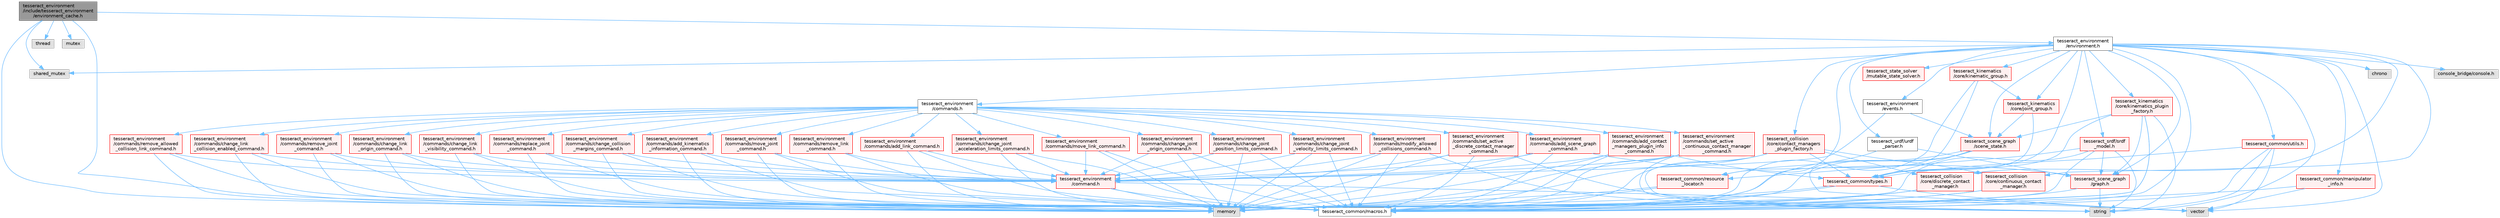 digraph "tesseract_environment/include/tesseract_environment/environment_cache.h"
{
 // LATEX_PDF_SIZE
  bgcolor="transparent";
  edge [fontname=Helvetica,fontsize=10,labelfontname=Helvetica,labelfontsize=10];
  node [fontname=Helvetica,fontsize=10,shape=box,height=0.2,width=0.4];
  Node1 [label="tesseract_environment\l/include/tesseract_environment\l/environment_cache.h",height=0.2,width=0.4,color="gray40", fillcolor="grey60", style="filled", fontcolor="black",tooltip="A environment cache."];
  Node1 -> Node2 [color="steelblue1",style="solid"];
  Node2 [label="tesseract_common/macros.h",height=0.2,width=0.4,color="grey40", fillcolor="white", style="filled",URL="$de/d3c/macros_8h.html",tooltip="Common Tesseract Macros."];
  Node1 -> Node3 [color="steelblue1",style="solid"];
  Node3 [label="memory",height=0.2,width=0.4,color="grey60", fillcolor="#E0E0E0", style="filled",tooltip=" "];
  Node1 -> Node4 [color="steelblue1",style="solid"];
  Node4 [label="thread",height=0.2,width=0.4,color="grey60", fillcolor="#E0E0E0", style="filled",tooltip=" "];
  Node1 -> Node5 [color="steelblue1",style="solid"];
  Node5 [label="mutex",height=0.2,width=0.4,color="grey60", fillcolor="#E0E0E0", style="filled",tooltip=" "];
  Node1 -> Node6 [color="steelblue1",style="solid"];
  Node6 [label="shared_mutex",height=0.2,width=0.4,color="grey60", fillcolor="#E0E0E0", style="filled",tooltip=" "];
  Node1 -> Node7 [color="steelblue1",style="solid"];
  Node7 [label="tesseract_environment\l/environment.h",height=0.2,width=0.4,color="grey40", fillcolor="white", style="filled",URL="$de/d26/environment_8h.html",tooltip=" "];
  Node7 -> Node2 [color="steelblue1",style="solid"];
  Node7 -> Node8 [color="steelblue1",style="solid"];
  Node8 [label="vector",height=0.2,width=0.4,color="grey60", fillcolor="#E0E0E0", style="filled",tooltip=" "];
  Node7 -> Node9 [color="steelblue1",style="solid"];
  Node9 [label="string",height=0.2,width=0.4,color="grey60", fillcolor="#E0E0E0", style="filled",tooltip=" "];
  Node7 -> Node6 [color="steelblue1",style="solid"];
  Node7 -> Node10 [color="steelblue1",style="solid"];
  Node10 [label="chrono",height=0.2,width=0.4,color="grey60", fillcolor="#E0E0E0", style="filled",tooltip=" "];
  Node7 -> Node11 [color="steelblue1",style="solid"];
  Node11 [label="console_bridge/console.h",height=0.2,width=0.4,color="grey60", fillcolor="#E0E0E0", style="filled",tooltip=" "];
  Node7 -> Node12 [color="steelblue1",style="solid"];
  Node12 [label="tesseract_environment\l/commands.h",height=0.2,width=0.4,color="grey40", fillcolor="white", style="filled",URL="$d5/d90/commands_8h.html",tooltip="This contains classes for recording operations applied to the environment for tracking changes...."];
  Node12 -> Node13 [color="steelblue1",style="solid"];
  Node13 [label="tesseract_environment\l/commands/add_contact\l_managers_plugin_info\l_command.h",height=0.2,width=0.4,color="red", fillcolor="#FFF0F0", style="filled",URL="$db/d41/add__contact__managers__plugin__info__command_8h.html",tooltip="Used to add contact managers plugin info to the environment."];
  Node13 -> Node2 [color="steelblue1",style="solid"];
  Node13 -> Node3 [color="steelblue1",style="solid"];
  Node13 -> Node15 [color="steelblue1",style="solid"];
  Node15 [label="tesseract_environment\l/command.h",height=0.2,width=0.4,color="red", fillcolor="#FFF0F0", style="filled",URL="$d0/d09/command_8h.html",tooltip="This contains classes for recording operations applied to the environment for tracking changes...."];
  Node15 -> Node2 [color="steelblue1",style="solid"];
  Node15 -> Node3 [color="steelblue1",style="solid"];
  Node15 -> Node8 [color="steelblue1",style="solid"];
  Node13 -> Node16 [color="steelblue1",style="solid"];
  Node16 [label="tesseract_common/types.h",height=0.2,width=0.4,color="red", fillcolor="#FFF0F0", style="filled",URL="$dd/ddb/tesseract__common_2include_2tesseract__common_2types_8h.html",tooltip="Common Tesseract Types."];
  Node16 -> Node2 [color="steelblue1",style="solid"];
  Node16 -> Node8 [color="steelblue1",style="solid"];
  Node16 -> Node3 [color="steelblue1",style="solid"];
  Node12 -> Node27 [color="steelblue1",style="solid"];
  Node27 [label="tesseract_environment\l/commands/add_link_command.h",height=0.2,width=0.4,color="red", fillcolor="#FFF0F0", style="filled",URL="$da/db7/add__link__command_8h.html",tooltip="Used to add link and joint to environment."];
  Node27 -> Node2 [color="steelblue1",style="solid"];
  Node27 -> Node3 [color="steelblue1",style="solid"];
  Node27 -> Node15 [color="steelblue1",style="solid"];
  Node12 -> Node32 [color="steelblue1",style="solid"];
  Node32 [label="tesseract_environment\l/commands/add_kinematics\l_information_command.h",height=0.2,width=0.4,color="red", fillcolor="#FFF0F0", style="filled",URL="$d6/d07/add__kinematics__information__command_8h.html",tooltip="Used to kinematics information to the environment."];
  Node32 -> Node2 [color="steelblue1",style="solid"];
  Node32 -> Node3 [color="steelblue1",style="solid"];
  Node32 -> Node15 [color="steelblue1",style="solid"];
  Node12 -> Node43 [color="steelblue1",style="solid"];
  Node43 [label="tesseract_environment\l/commands/add_scene_graph\l_command.h",height=0.2,width=0.4,color="red", fillcolor="#FFF0F0", style="filled",URL="$df/ddd/add__scene__graph__command_8h.html",tooltip="Used to add scene graph to the environment."];
  Node43 -> Node2 [color="steelblue1",style="solid"];
  Node43 -> Node3 [color="steelblue1",style="solid"];
  Node43 -> Node15 [color="steelblue1",style="solid"];
  Node43 -> Node44 [color="steelblue1",style="solid"];
  Node44 [label="tesseract_scene_graph\l/graph.h",height=0.2,width=0.4,color="red", fillcolor="#FFF0F0", style="filled",URL="$d6/df3/graph_8h.html",tooltip="A basic scene graph using boost."];
  Node44 -> Node2 [color="steelblue1",style="solid"];
  Node44 -> Node9 [color="steelblue1",style="solid"];
  Node12 -> Node51 [color="steelblue1",style="solid"];
  Node51 [label="tesseract_environment\l/commands/change_joint\l_acceleration_limits_command.h",height=0.2,width=0.4,color="red", fillcolor="#FFF0F0", style="filled",URL="$da/d98/change__joint__acceleration__limits__command_8h.html",tooltip="Used to change a joints acceleration limits in environment."];
  Node51 -> Node2 [color="steelblue1",style="solid"];
  Node51 -> Node3 [color="steelblue1",style="solid"];
  Node51 -> Node15 [color="steelblue1",style="solid"];
  Node12 -> Node54 [color="steelblue1",style="solid"];
  Node54 [label="tesseract_environment\l/commands/change_joint\l_origin_command.h",height=0.2,width=0.4,color="red", fillcolor="#FFF0F0", style="filled",URL="$df/dd7/change__joint__origin__command_8h.html",tooltip="Used to change a joints origin in environment."];
  Node54 -> Node2 [color="steelblue1",style="solid"];
  Node54 -> Node3 [color="steelblue1",style="solid"];
  Node54 -> Node15 [color="steelblue1",style="solid"];
  Node12 -> Node55 [color="steelblue1",style="solid"];
  Node55 [label="tesseract_environment\l/commands/change_joint\l_position_limits_command.h",height=0.2,width=0.4,color="red", fillcolor="#FFF0F0", style="filled",URL="$de/dbe/change__joint__position__limits__command_8h.html",tooltip="Used to change a joints position limits in environment."];
  Node55 -> Node2 [color="steelblue1",style="solid"];
  Node55 -> Node3 [color="steelblue1",style="solid"];
  Node55 -> Node15 [color="steelblue1",style="solid"];
  Node12 -> Node56 [color="steelblue1",style="solid"];
  Node56 [label="tesseract_environment\l/commands/change_joint\l_velocity_limits_command.h",height=0.2,width=0.4,color="red", fillcolor="#FFF0F0", style="filled",URL="$d8/dcb/change__joint__velocity__limits__command_8h.html",tooltip="Used to change a joints velocity limits in environment."];
  Node56 -> Node2 [color="steelblue1",style="solid"];
  Node56 -> Node3 [color="steelblue1",style="solid"];
  Node56 -> Node15 [color="steelblue1",style="solid"];
  Node12 -> Node57 [color="steelblue1",style="solid"];
  Node57 [label="tesseract_environment\l/commands/change_link\l_collision_enabled_command.h",height=0.2,width=0.4,color="red", fillcolor="#FFF0F0", style="filled",URL="$de/d30/change__link__collision__enabled__command_8h.html",tooltip="Used to change a links collision enabled in environment."];
  Node57 -> Node2 [color="steelblue1",style="solid"];
  Node57 -> Node3 [color="steelblue1",style="solid"];
  Node57 -> Node15 [color="steelblue1",style="solid"];
  Node12 -> Node58 [color="steelblue1",style="solid"];
  Node58 [label="tesseract_environment\l/commands/change_link\l_origin_command.h",height=0.2,width=0.4,color="red", fillcolor="#FFF0F0", style="filled",URL="$db/d87/change__link__origin__command_8h.html",tooltip="Used to change a links origin in environment."];
  Node58 -> Node2 [color="steelblue1",style="solid"];
  Node58 -> Node3 [color="steelblue1",style="solid"];
  Node58 -> Node15 [color="steelblue1",style="solid"];
  Node12 -> Node59 [color="steelblue1",style="solid"];
  Node59 [label="tesseract_environment\l/commands/change_link\l_visibility_command.h",height=0.2,width=0.4,color="red", fillcolor="#FFF0F0", style="filled",URL="$d8/d76/change__link__visibility__command_8h.html",tooltip="Used to change a links visibility in environment."];
  Node59 -> Node2 [color="steelblue1",style="solid"];
  Node59 -> Node3 [color="steelblue1",style="solid"];
  Node59 -> Node15 [color="steelblue1",style="solid"];
  Node12 -> Node60 [color="steelblue1",style="solid"];
  Node60 [label="tesseract_environment\l/commands/modify_allowed\l_collisions_command.h",height=0.2,width=0.4,color="red", fillcolor="#FFF0F0", style="filled",URL="$d3/d7d/modify__allowed__collisions__command_8h.html",tooltip=" "];
  Node60 -> Node2 [color="steelblue1",style="solid"];
  Node60 -> Node3 [color="steelblue1",style="solid"];
  Node60 -> Node9 [color="steelblue1",style="solid"];
  Node60 -> Node15 [color="steelblue1",style="solid"];
  Node12 -> Node61 [color="steelblue1",style="solid"];
  Node61 [label="tesseract_environment\l/commands/move_joint\l_command.h",height=0.2,width=0.4,color="red", fillcolor="#FFF0F0", style="filled",URL="$dd/dbd/move__joint__command_8h.html",tooltip="Used to move joint in environment."];
  Node61 -> Node2 [color="steelblue1",style="solid"];
  Node61 -> Node3 [color="steelblue1",style="solid"];
  Node61 -> Node15 [color="steelblue1",style="solid"];
  Node12 -> Node62 [color="steelblue1",style="solid"];
  Node62 [label="tesseract_environment\l/commands/move_link_command.h",height=0.2,width=0.4,color="red", fillcolor="#FFF0F0", style="filled",URL="$db/ddd/move__link__command_8h.html",tooltip="Used to move link in environment."];
  Node62 -> Node2 [color="steelblue1",style="solid"];
  Node62 -> Node3 [color="steelblue1",style="solid"];
  Node62 -> Node15 [color="steelblue1",style="solid"];
  Node12 -> Node63 [color="steelblue1",style="solid"];
  Node63 [label="tesseract_environment\l/commands/remove_allowed\l_collision_link_command.h",height=0.2,width=0.4,color="red", fillcolor="#FFF0F0", style="filled",URL="$d0/dfb/remove__allowed__collision__link__command_8h.html",tooltip=" "];
  Node63 -> Node2 [color="steelblue1",style="solid"];
  Node63 -> Node3 [color="steelblue1",style="solid"];
  Node63 -> Node15 [color="steelblue1",style="solid"];
  Node12 -> Node64 [color="steelblue1",style="solid"];
  Node64 [label="tesseract_environment\l/commands/remove_joint\l_command.h",height=0.2,width=0.4,color="red", fillcolor="#FFF0F0", style="filled",URL="$dd/d36/remove__joint__command_8h.html",tooltip="Used to remove joint from environment."];
  Node64 -> Node2 [color="steelblue1",style="solid"];
  Node64 -> Node3 [color="steelblue1",style="solid"];
  Node64 -> Node15 [color="steelblue1",style="solid"];
  Node12 -> Node65 [color="steelblue1",style="solid"];
  Node65 [label="tesseract_environment\l/commands/remove_link\l_command.h",height=0.2,width=0.4,color="red", fillcolor="#FFF0F0", style="filled",URL="$db/dfb/remove__link__command_8h.html",tooltip="Used to remove link from environment."];
  Node65 -> Node2 [color="steelblue1",style="solid"];
  Node65 -> Node3 [color="steelblue1",style="solid"];
  Node65 -> Node15 [color="steelblue1",style="solid"];
  Node12 -> Node66 [color="steelblue1",style="solid"];
  Node66 [label="tesseract_environment\l/commands/replace_joint\l_command.h",height=0.2,width=0.4,color="red", fillcolor="#FFF0F0", style="filled",URL="$d7/d35/replace__joint__command_8h.html",tooltip="Used to replace joint in environment."];
  Node66 -> Node2 [color="steelblue1",style="solid"];
  Node66 -> Node3 [color="steelblue1",style="solid"];
  Node66 -> Node15 [color="steelblue1",style="solid"];
  Node12 -> Node67 [color="steelblue1",style="solid"];
  Node67 [label="tesseract_environment\l/commands/change_collision\l_margins_command.h",height=0.2,width=0.4,color="red", fillcolor="#FFF0F0", style="filled",URL="$d7/d59/change__collision__margins__command_8h.html",tooltip=" "];
  Node67 -> Node2 [color="steelblue1",style="solid"];
  Node67 -> Node3 [color="steelblue1",style="solid"];
  Node67 -> Node15 [color="steelblue1",style="solid"];
  Node12 -> Node69 [color="steelblue1",style="solid"];
  Node69 [label="tesseract_environment\l/commands/set_active\l_continuous_contact_manager\l_command.h",height=0.2,width=0.4,color="red", fillcolor="#FFF0F0", style="filled",URL="$d8/df9/set__active__continuous__contact__manager__command_8h.html",tooltip="Used to set the active continuous contact manager for the environment."];
  Node69 -> Node2 [color="steelblue1",style="solid"];
  Node69 -> Node3 [color="steelblue1",style="solid"];
  Node69 -> Node9 [color="steelblue1",style="solid"];
  Node69 -> Node15 [color="steelblue1",style="solid"];
  Node12 -> Node70 [color="steelblue1",style="solid"];
  Node70 [label="tesseract_environment\l/commands/set_active\l_discrete_contact_manager\l_command.h",height=0.2,width=0.4,color="red", fillcolor="#FFF0F0", style="filled",URL="$dd/d8a/set__active__discrete__contact__manager__command_8h.html",tooltip="Used to set the active discrete contact manager for the environment."];
  Node70 -> Node2 [color="steelblue1",style="solid"];
  Node70 -> Node3 [color="steelblue1",style="solid"];
  Node70 -> Node9 [color="steelblue1",style="solid"];
  Node70 -> Node15 [color="steelblue1",style="solid"];
  Node7 -> Node71 [color="steelblue1",style="solid"];
  Node71 [label="tesseract_environment\l/events.h",height=0.2,width=0.4,color="grey40", fillcolor="white", style="filled",URL="$db/dd2/events_8h.html",tooltip="Tesseract Events."];
  Node71 -> Node15 [color="steelblue1",style="solid"];
  Node71 -> Node72 [color="steelblue1",style="solid"];
  Node72 [label="tesseract_scene_graph\l/scene_state.h",height=0.2,width=0.4,color="red", fillcolor="#FFF0F0", style="filled",URL="$d7/dea/scene__state_8h.html",tooltip="This holds a state of the scene."];
  Node72 -> Node2 [color="steelblue1",style="solid"];
  Node72 -> Node8 [color="steelblue1",style="solid"];
  Node72 -> Node3 [color="steelblue1",style="solid"];
  Node72 -> Node16 [color="steelblue1",style="solid"];
  Node7 -> Node73 [color="steelblue1",style="solid"];
  Node73 [label="tesseract_collision\l/core/discrete_contact\l_manager.h",height=0.2,width=0.4,color="red", fillcolor="#FFF0F0", style="filled",URL="$db/d35/discrete__contact__manager_8h.html",tooltip="This is the discrete contact manager base class."];
  Node73 -> Node2 [color="steelblue1",style="solid"];
  Node73 -> Node3 [color="steelblue1",style="solid"];
  Node7 -> Node100 [color="steelblue1",style="solid"];
  Node100 [label="tesseract_collision\l/core/continuous_contact\l_manager.h",height=0.2,width=0.4,color="red", fillcolor="#FFF0F0", style="filled",URL="$d6/d0f/continuous__contact__manager_8h.html",tooltip="This is the continuous contact manager base class."];
  Node100 -> Node2 [color="steelblue1",style="solid"];
  Node100 -> Node3 [color="steelblue1",style="solid"];
  Node7 -> Node101 [color="steelblue1",style="solid"];
  Node101 [label="tesseract_collision\l/core/contact_managers\l_plugin_factory.h",height=0.2,width=0.4,color="red", fillcolor="#FFF0F0", style="filled",URL="$da/d56/contact__managers__plugin__factory_8h.html",tooltip="Factory for loading contact managers as plugins."];
  Node101 -> Node2 [color="steelblue1",style="solid"];
  Node101 -> Node9 [color="steelblue1",style="solid"];
  Node101 -> Node3 [color="steelblue1",style="solid"];
  Node101 -> Node73 [color="steelblue1",style="solid"];
  Node101 -> Node100 [color="steelblue1",style="solid"];
  Node101 -> Node16 [color="steelblue1",style="solid"];
  Node7 -> Node44 [color="steelblue1",style="solid"];
  Node7 -> Node72 [color="steelblue1",style="solid"];
  Node7 -> Node115 [color="steelblue1",style="solid"];
  Node115 [label="tesseract_state_solver\l/mutable_state_solver.h",height=0.2,width=0.4,color="red", fillcolor="#FFF0F0", style="filled",URL="$d3/d54/mutable__state__solver_8h.html",tooltip="Tesseract Scene Graph Mutable State Solver Interface ."];
  Node7 -> Node117 [color="steelblue1",style="solid"];
  Node117 [label="tesseract_urdf/urdf\l_parser.h",height=0.2,width=0.4,color="grey40", fillcolor="white", style="filled",URL="$d8/dec/urdf__parser_8h.html",tooltip="A urdf parser for tesseract."];
  Node117 -> Node44 [color="steelblue1",style="solid"];
  Node117 -> Node82 [color="steelblue1",style="solid"];
  Node82 [label="tesseract_common/resource\l_locator.h",height=0.2,width=0.4,color="red", fillcolor="#FFF0F0", style="filled",URL="$d3/d95/resource__locator_8h.html",tooltip="Locate and retrieve resource data."];
  Node82 -> Node2 [color="steelblue1",style="solid"];
  Node82 -> Node3 [color="steelblue1",style="solid"];
  Node7 -> Node118 [color="steelblue1",style="solid"];
  Node118 [label="tesseract_srdf/srdf\l_model.h",height=0.2,width=0.4,color="red", fillcolor="#FFF0F0", style="filled",URL="$d0/d42/srdf__model_8h.html",tooltip="Parse srdf xml."];
  Node118 -> Node2 [color="steelblue1",style="solid"];
  Node118 -> Node9 [color="steelblue1",style="solid"];
  Node118 -> Node3 [color="steelblue1",style="solid"];
  Node118 -> Node44 [color="steelblue1",style="solid"];
  Node118 -> Node82 [color="steelblue1",style="solid"];
  Node7 -> Node82 [color="steelblue1",style="solid"];
  Node7 -> Node119 [color="steelblue1",style="solid"];
  Node119 [label="tesseract_common/manipulator\l_info.h",height=0.2,width=0.4,color="red", fillcolor="#FFF0F0", style="filled",URL="$d5/df5/manipulator__info_8h.html",tooltip=" "];
  Node119 -> Node2 [color="steelblue1",style="solid"];
  Node119 -> Node8 [color="steelblue1",style="solid"];
  Node7 -> Node16 [color="steelblue1",style="solid"];
  Node7 -> Node35 [color="steelblue1",style="solid"];
  Node35 [label="tesseract_common/utils.h",height=0.2,width=0.4,color="red", fillcolor="#FFF0F0", style="filled",URL="$dc/d79/tesseract__common_2include_2tesseract__common_2utils_8h.html",tooltip="Common Tesseract Utility Functions."];
  Node35 -> Node2 [color="steelblue1",style="solid"];
  Node35 -> Node8 [color="steelblue1",style="solid"];
  Node35 -> Node9 [color="steelblue1",style="solid"];
  Node35 -> Node16 [color="steelblue1",style="solid"];
  Node7 -> Node120 [color="steelblue1",style="solid"];
  Node120 [label="tesseract_kinematics\l/core/joint_group.h",height=0.2,width=0.4,color="red", fillcolor="#FFF0F0", style="filled",URL="$db/d8d/joint__group_8h.html",tooltip="A joint group with forward kinematics, Jacobian, limits methods."];
  Node120 -> Node16 [color="steelblue1",style="solid"];
  Node120 -> Node72 [color="steelblue1",style="solid"];
  Node7 -> Node127 [color="steelblue1",style="solid"];
  Node127 [label="tesseract_kinematics\l/core/kinematic_group.h",height=0.2,width=0.4,color="red", fillcolor="#FFF0F0", style="filled",URL="$d4/d3a/kinematic__group_8h.html",tooltip="A kinematic group with forward and inverse kinematics methods."];
  Node127 -> Node2 [color="steelblue1",style="solid"];
  Node127 -> Node3 [color="steelblue1",style="solid"];
  Node127 -> Node120 [color="steelblue1",style="solid"];
  Node7 -> Node130 [color="steelblue1",style="solid"];
  Node130 [label="tesseract_kinematics\l/core/kinematics_plugin\l_factory.h",height=0.2,width=0.4,color="red", fillcolor="#FFF0F0", style="filled",URL="$d0/d3c/kinematics__plugin__factory_8h.html",tooltip="Kinematics Plugin Factory."];
  Node130 -> Node2 [color="steelblue1",style="solid"];
  Node130 -> Node9 [color="steelblue1",style="solid"];
  Node130 -> Node3 [color="steelblue1",style="solid"];
  Node130 -> Node44 [color="steelblue1",style="solid"];
  Node130 -> Node72 [color="steelblue1",style="solid"];
  Node130 -> Node16 [color="steelblue1",style="solid"];
}

